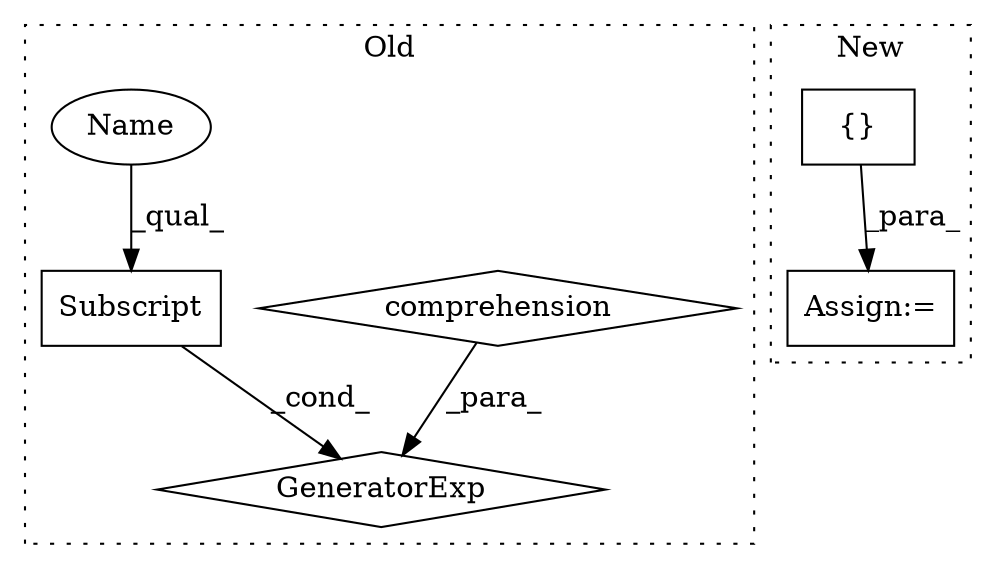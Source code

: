 digraph G {
subgraph cluster0 {
1 [label="GeneratorExp" a="55" s="3053" l="83" shape="diamond"];
3 [label="comprehension" a="45" s="3065" l="3" shape="diamond"];
5 [label="Subscript" a="63" s="3054,0" l="10,0" shape="box"];
6 [label="Name" a="87" s="3054" l="3" shape="ellipse"];
label = "Old";
style="dotted";
}
subgraph cluster1 {
2 [label="{}" a="95" s="1059,1305" l="14,10" shape="box"];
4 [label="Assign:=" a="68" s="2457" l="3" shape="box"];
label = "New";
style="dotted";
}
2 -> 4 [label="_para_"];
3 -> 1 [label="_para_"];
5 -> 1 [label="_cond_"];
6 -> 5 [label="_qual_"];
}
